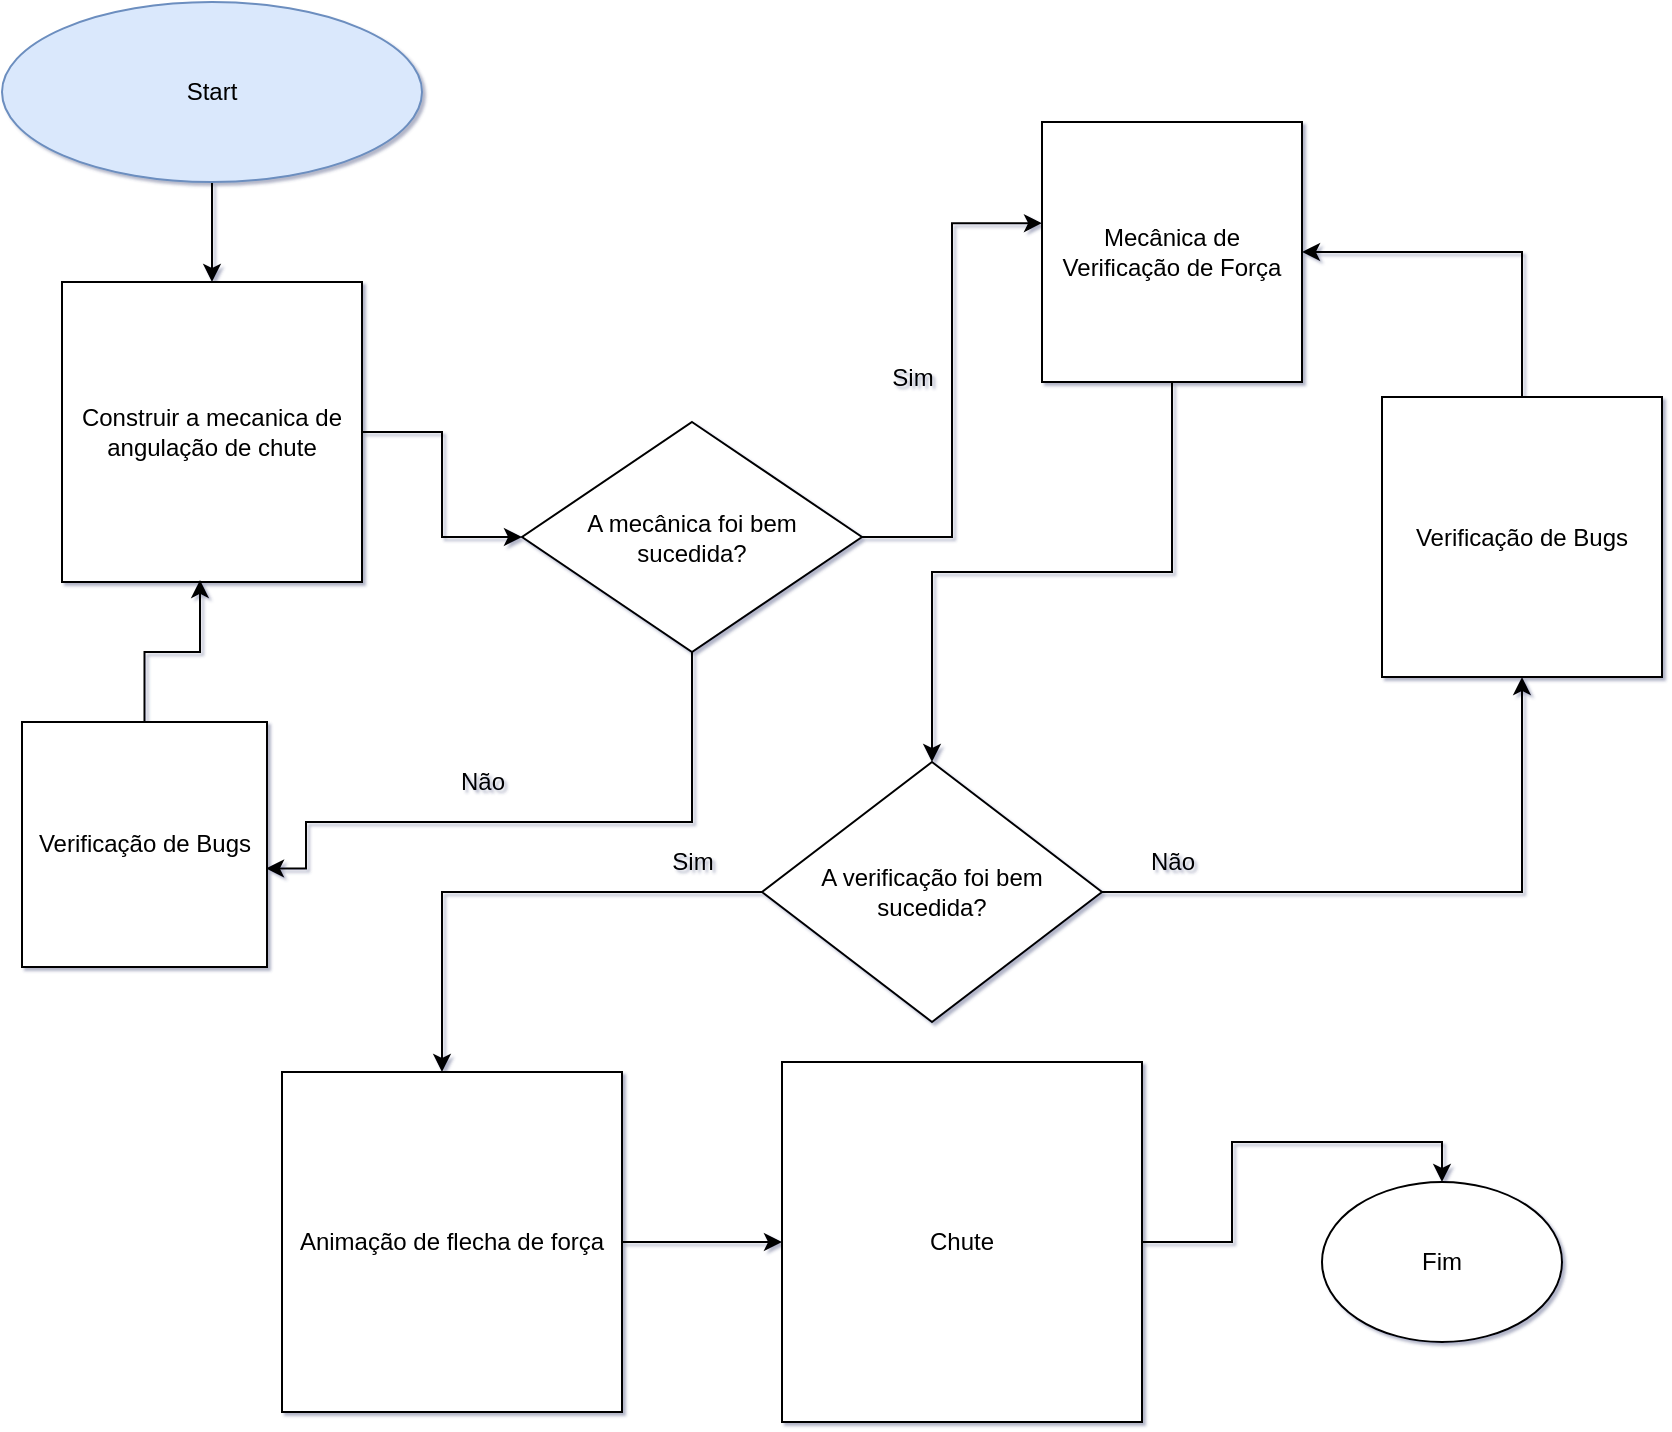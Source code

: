<mxfile version="15.6.8" type="github">
  <diagram id="wvqD9DKufpjn2fYpFy1f" name="Page-1">
    <mxGraphModel dx="1422" dy="772" grid="1" gridSize="10" guides="1" tooltips="1" connect="1" arrows="1" fold="1" page="1" pageScale="1" pageWidth="827" pageHeight="1169" background="#ffffff" math="0" shadow="1">
      <root>
        <mxCell id="0" />
        <mxCell id="1" parent="0" />
        <mxCell id="54UJXeR3DBjvnGI5hy28-18" style="edgeStyle=orthogonalEdgeStyle;rounded=0;orthogonalLoop=1;jettySize=auto;html=1;exitX=0.5;exitY=1;exitDx=0;exitDy=0;entryX=0.5;entryY=0;entryDx=0;entryDy=0;fontColor=#000000;" edge="1" parent="1" source="54UJXeR3DBjvnGI5hy28-1" target="54UJXeR3DBjvnGI5hy28-2">
          <mxGeometry relative="1" as="geometry" />
        </mxCell>
        <mxCell id="54UJXeR3DBjvnGI5hy28-1" value="Start" style="ellipse;whiteSpace=wrap;html=1;fillColor=#dae8fc;strokeColor=#6c8ebf;" vertex="1" parent="1">
          <mxGeometry x="60" y="20" width="210" height="90" as="geometry" />
        </mxCell>
        <mxCell id="54UJXeR3DBjvnGI5hy28-39" style="edgeStyle=orthogonalEdgeStyle;rounded=0;orthogonalLoop=1;jettySize=auto;html=1;exitX=1;exitY=0.5;exitDx=0;exitDy=0;entryX=0;entryY=0.5;entryDx=0;entryDy=0;fontColor=#000000;" edge="1" parent="1" source="54UJXeR3DBjvnGI5hy28-2" target="54UJXeR3DBjvnGI5hy28-38">
          <mxGeometry relative="1" as="geometry" />
        </mxCell>
        <mxCell id="54UJXeR3DBjvnGI5hy28-2" value="&lt;font color=&quot;#000000&quot;&gt;Construir a mecanica de angulação de chute&lt;/font&gt;" style="whiteSpace=wrap;html=1;aspect=fixed;fontColor=#66B2FF;" vertex="1" parent="1">
          <mxGeometry x="90" y="160" width="150" height="150" as="geometry" />
        </mxCell>
        <mxCell id="54UJXeR3DBjvnGI5hy28-36" style="edgeStyle=orthogonalEdgeStyle;rounded=0;orthogonalLoop=1;jettySize=auto;html=1;exitX=1;exitY=0.5;exitDx=0;exitDy=0;entryX=0.5;entryY=0;entryDx=0;entryDy=0;fontColor=#000000;" edge="1" parent="1" source="54UJXeR3DBjvnGI5hy28-6" target="54UJXeR3DBjvnGI5hy28-35">
          <mxGeometry relative="1" as="geometry" />
        </mxCell>
        <mxCell id="54UJXeR3DBjvnGI5hy28-6" value="Chute" style="whiteSpace=wrap;html=1;aspect=fixed;fontColor=#000000;" vertex="1" parent="1">
          <mxGeometry x="450" y="550" width="180" height="180" as="geometry" />
        </mxCell>
        <mxCell id="54UJXeR3DBjvnGI5hy28-20" style="edgeStyle=orthogonalEdgeStyle;rounded=0;orthogonalLoop=1;jettySize=auto;html=1;fontColor=#000000;" edge="1" parent="1" source="54UJXeR3DBjvnGI5hy28-9" target="54UJXeR3DBjvnGI5hy28-13">
          <mxGeometry relative="1" as="geometry" />
        </mxCell>
        <mxCell id="54UJXeR3DBjvnGI5hy28-9" value="Mecânica de Verificação de Força" style="whiteSpace=wrap;html=1;aspect=fixed;fontColor=#000000;" vertex="1" parent="1">
          <mxGeometry x="580" y="80" width="130" height="130" as="geometry" />
        </mxCell>
        <mxCell id="54UJXeR3DBjvnGI5hy28-22" style="edgeStyle=orthogonalEdgeStyle;rounded=0;orthogonalLoop=1;jettySize=auto;html=1;entryX=0;entryY=0.5;entryDx=0;entryDy=0;fontColor=#000000;" edge="1" parent="1" source="54UJXeR3DBjvnGI5hy28-10" target="54UJXeR3DBjvnGI5hy28-6">
          <mxGeometry relative="1" as="geometry" />
        </mxCell>
        <mxCell id="54UJXeR3DBjvnGI5hy28-10" value="Animação de flecha de força" style="whiteSpace=wrap;html=1;aspect=fixed;fontColor=#000000;" vertex="1" parent="1">
          <mxGeometry x="200" y="555" width="170" height="170" as="geometry" />
        </mxCell>
        <mxCell id="54UJXeR3DBjvnGI5hy28-21" style="edgeStyle=orthogonalEdgeStyle;rounded=0;orthogonalLoop=1;jettySize=auto;html=1;fontColor=#000000;" edge="1" parent="1" source="54UJXeR3DBjvnGI5hy28-13" target="54UJXeR3DBjvnGI5hy28-10">
          <mxGeometry relative="1" as="geometry">
            <Array as="points">
              <mxPoint x="280" y="465" />
            </Array>
          </mxGeometry>
        </mxCell>
        <mxCell id="54UJXeR3DBjvnGI5hy28-31" style="edgeStyle=orthogonalEdgeStyle;rounded=0;orthogonalLoop=1;jettySize=auto;html=1;exitX=1;exitY=0.5;exitDx=0;exitDy=0;fontColor=#000000;" edge="1" parent="1" source="54UJXeR3DBjvnGI5hy28-13" target="54UJXeR3DBjvnGI5hy28-23">
          <mxGeometry relative="1" as="geometry" />
        </mxCell>
        <mxCell id="54UJXeR3DBjvnGI5hy28-13" value="A verificação foi bem sucedida?" style="rhombus;whiteSpace=wrap;html=1;fontColor=#000000;" vertex="1" parent="1">
          <mxGeometry x="440" y="400" width="170" height="130" as="geometry" />
        </mxCell>
        <mxCell id="54UJXeR3DBjvnGI5hy28-17" value="Sim" style="text;html=1;align=center;verticalAlign=middle;resizable=0;points=[];autosize=1;strokeColor=none;fillColor=none;fontColor=#000000;" vertex="1" parent="1">
          <mxGeometry x="385" y="440" width="40" height="20" as="geometry" />
        </mxCell>
        <mxCell id="54UJXeR3DBjvnGI5hy28-29" style="edgeStyle=orthogonalEdgeStyle;rounded=0;orthogonalLoop=1;jettySize=auto;html=1;exitX=0.5;exitY=0;exitDx=0;exitDy=0;entryX=1;entryY=0.5;entryDx=0;entryDy=0;fontColor=#000000;" edge="1" parent="1" source="54UJXeR3DBjvnGI5hy28-23" target="54UJXeR3DBjvnGI5hy28-9">
          <mxGeometry relative="1" as="geometry" />
        </mxCell>
        <mxCell id="54UJXeR3DBjvnGI5hy28-23" value="Verificação de Bugs" style="whiteSpace=wrap;html=1;aspect=fixed;fontColor=#000000;" vertex="1" parent="1">
          <mxGeometry x="750" y="217.5" width="140" height="140" as="geometry" />
        </mxCell>
        <mxCell id="54UJXeR3DBjvnGI5hy28-32" value="Não" style="text;html=1;align=center;verticalAlign=middle;resizable=0;points=[];autosize=1;strokeColor=none;fillColor=none;fontColor=#000000;" vertex="1" parent="1">
          <mxGeometry x="625" y="440" width="40" height="20" as="geometry" />
        </mxCell>
        <mxCell id="54UJXeR3DBjvnGI5hy28-35" value="Fim" style="ellipse;whiteSpace=wrap;html=1;fontColor=#000000;" vertex="1" parent="1">
          <mxGeometry x="720" y="610" width="120" height="80" as="geometry" />
        </mxCell>
        <mxCell id="54UJXeR3DBjvnGI5hy28-40" style="edgeStyle=orthogonalEdgeStyle;rounded=0;orthogonalLoop=1;jettySize=auto;html=1;entryX=0;entryY=0.389;entryDx=0;entryDy=0;entryPerimeter=0;fontColor=#000000;" edge="1" parent="1" source="54UJXeR3DBjvnGI5hy28-38" target="54UJXeR3DBjvnGI5hy28-9">
          <mxGeometry relative="1" as="geometry" />
        </mxCell>
        <mxCell id="54UJXeR3DBjvnGI5hy28-48" style="edgeStyle=orthogonalEdgeStyle;rounded=0;orthogonalLoop=1;jettySize=auto;html=1;exitX=0.5;exitY=1;exitDx=0;exitDy=0;entryX=0.996;entryY=0.598;entryDx=0;entryDy=0;entryPerimeter=0;fontColor=#000000;" edge="1" parent="1" source="54UJXeR3DBjvnGI5hy28-38" target="54UJXeR3DBjvnGI5hy28-41">
          <mxGeometry relative="1" as="geometry">
            <Array as="points">
              <mxPoint x="405" y="430" />
              <mxPoint x="212" y="430" />
            </Array>
          </mxGeometry>
        </mxCell>
        <mxCell id="54UJXeR3DBjvnGI5hy28-38" value="A mecânica foi bem &lt;br&gt;sucedida?" style="rhombus;whiteSpace=wrap;html=1;fontColor=#000000;" vertex="1" parent="1">
          <mxGeometry x="320" y="230" width="170" height="115" as="geometry" />
        </mxCell>
        <mxCell id="54UJXeR3DBjvnGI5hy28-46" style="edgeStyle=orthogonalEdgeStyle;rounded=0;orthogonalLoop=1;jettySize=auto;html=1;entryX=0.46;entryY=0.993;entryDx=0;entryDy=0;entryPerimeter=0;fontColor=#000000;" edge="1" parent="1" source="54UJXeR3DBjvnGI5hy28-41" target="54UJXeR3DBjvnGI5hy28-2">
          <mxGeometry relative="1" as="geometry" />
        </mxCell>
        <mxCell id="54UJXeR3DBjvnGI5hy28-41" value="Verificação de Bugs" style="whiteSpace=wrap;html=1;aspect=fixed;fontColor=#000000;" vertex="1" parent="1">
          <mxGeometry x="70" y="380" width="122.5" height="122.5" as="geometry" />
        </mxCell>
        <mxCell id="54UJXeR3DBjvnGI5hy28-44" value="Sim" style="text;html=1;align=center;verticalAlign=middle;resizable=0;points=[];autosize=1;strokeColor=none;fillColor=none;fontColor=#000000;" vertex="1" parent="1">
          <mxGeometry x="495" y="197.5" width="40" height="20" as="geometry" />
        </mxCell>
        <mxCell id="54UJXeR3DBjvnGI5hy28-45" value="Não" style="text;html=1;align=center;verticalAlign=middle;resizable=0;points=[];autosize=1;strokeColor=none;fillColor=none;fontColor=#000000;" vertex="1" parent="1">
          <mxGeometry x="280" y="400" width="40" height="20" as="geometry" />
        </mxCell>
      </root>
    </mxGraphModel>
  </diagram>
</mxfile>

